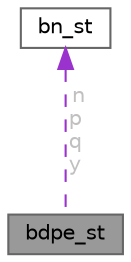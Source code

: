 digraph "bdpe_st"
{
 // LATEX_PDF_SIZE
  bgcolor="transparent";
  edge [fontname=Helvetica,fontsize=10,labelfontname=Helvetica,labelfontsize=10];
  node [fontname=Helvetica,fontsize=10,shape=box,height=0.2,width=0.4];
  Node1 [id="Node000001",label="bdpe_st",height=0.2,width=0.4,color="gray40", fillcolor="grey60", style="filled", fontcolor="black",tooltip=" "];
  Node2 -> Node1 [id="edge1_Node000001_Node000002",dir="back",color="darkorchid3",style="dashed",tooltip=" ",label=" n\np\nq\ny",fontcolor="grey" ];
  Node2 [id="Node000002",label="bn_st",height=0.2,width=0.4,color="gray40", fillcolor="white", style="filled",URL="$d7/d62/structbn__st.html",tooltip=" "];
}
